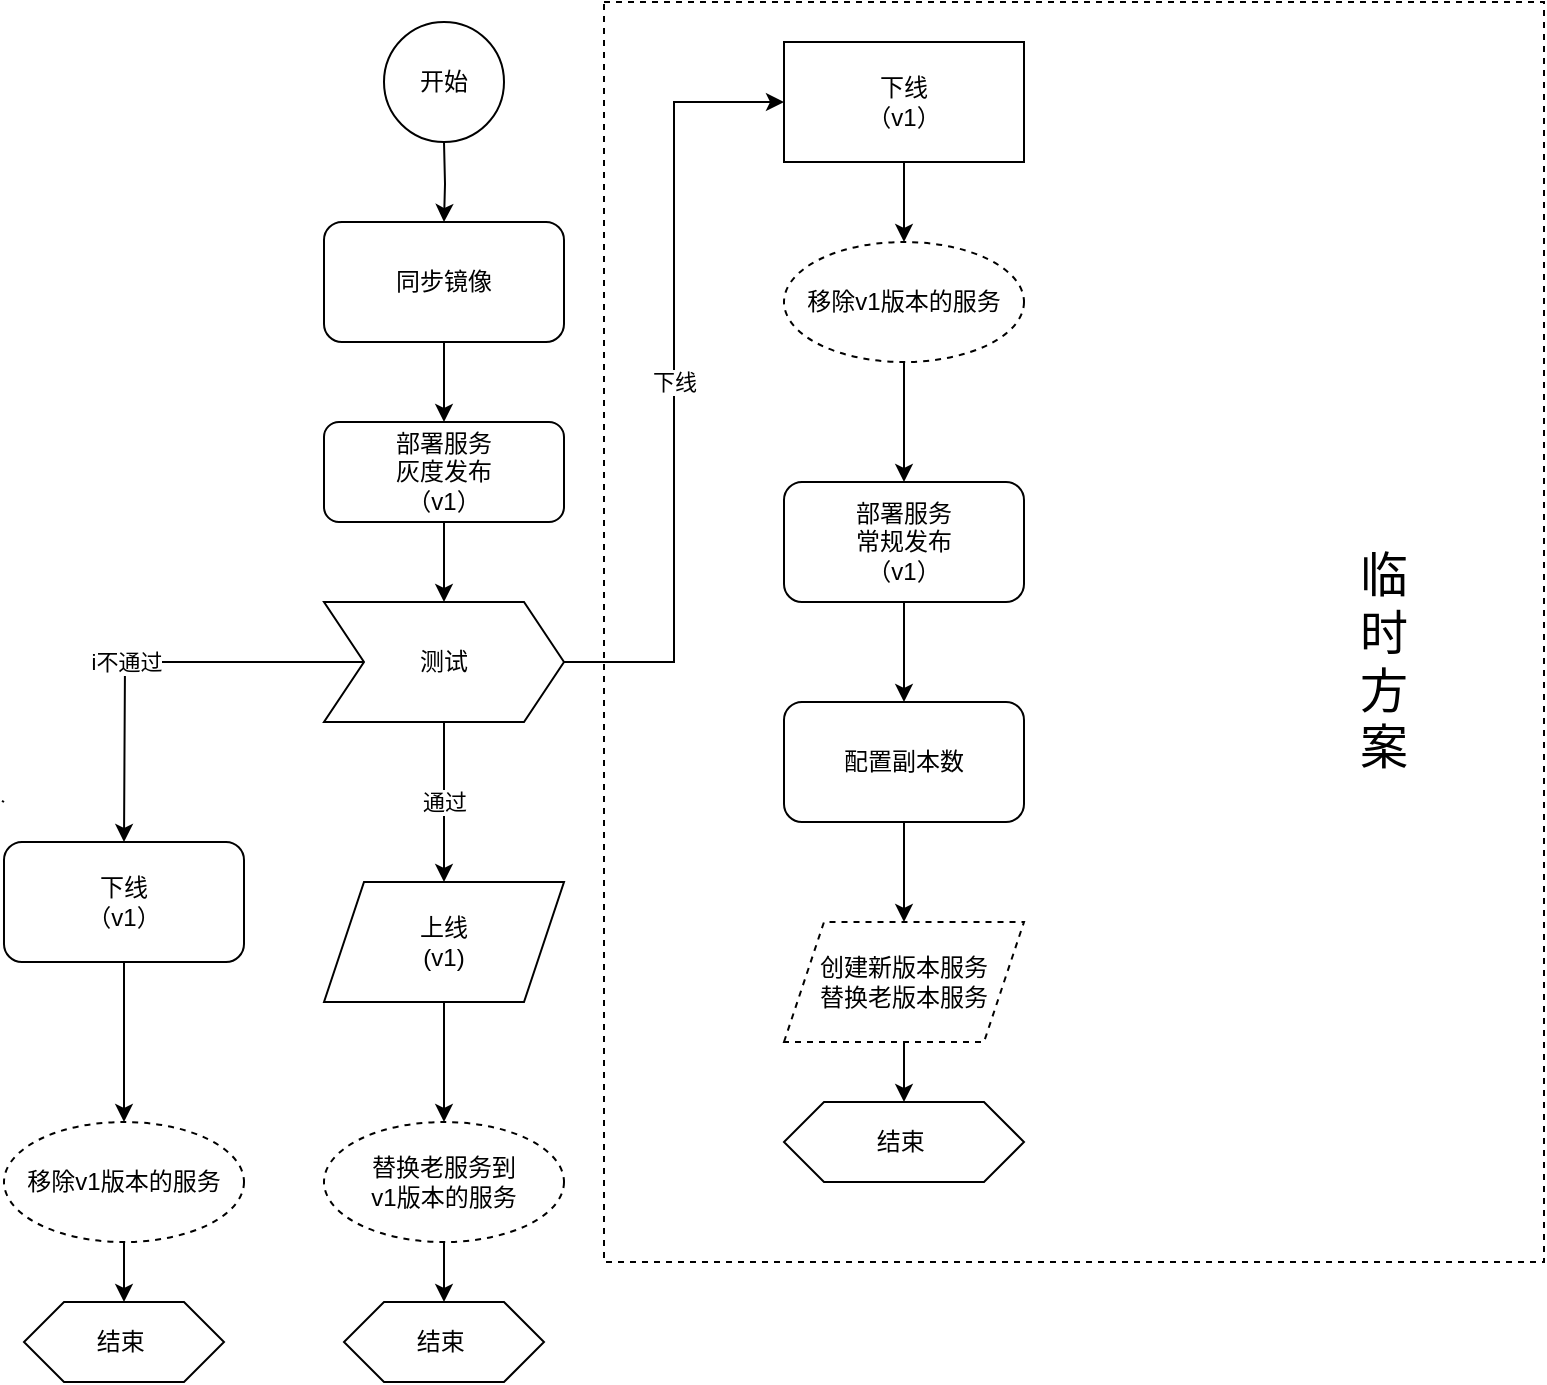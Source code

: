 <mxfile version="20.1.2" type="github">
  <diagram id="aKOXHxGFXrtELs7mGaee" name="第 1 页">
    <mxGraphModel dx="1148" dy="735" grid="1" gridSize="10" guides="1" tooltips="1" connect="1" arrows="1" fold="1" page="1" pageScale="1" pageWidth="827" pageHeight="1169" math="0" shadow="0">
      <root>
        <mxCell id="0" />
        <mxCell id="1" parent="0" />
        <mxCell id="uRnvMdXlU50FcUm2w8r_-44" value="" style="verticalLabelPosition=bottom;verticalAlign=top;html=1;shape=mxgraph.basic.rect;fillColor2=none;strokeWidth=1;size=20;indent=5;strokeColor=default;dashed=1;" vertex="1" parent="1">
          <mxGeometry x="310" y="20" width="470" height="630" as="geometry" />
        </mxCell>
        <mxCell id="uRnvMdXlU50FcUm2w8r_-13" value="" style="endArrow=none;html=1;rounded=0;" edge="1" parent="1">
          <mxGeometry width="50" height="50" relative="1" as="geometry">
            <mxPoint x="10" y="420" as="sourcePoint" />
            <mxPoint x="9" y="419.406" as="targetPoint" />
          </mxGeometry>
        </mxCell>
        <mxCell id="uRnvMdXlU50FcUm2w8r_-24" style="edgeStyle=orthogonalEdgeStyle;rounded=0;orthogonalLoop=1;jettySize=auto;html=1;" edge="1" parent="1" target="uRnvMdXlU50FcUm2w8r_-23">
          <mxGeometry relative="1" as="geometry">
            <mxPoint x="230" y="90" as="sourcePoint" />
          </mxGeometry>
        </mxCell>
        <mxCell id="uRnvMdXlU50FcUm2w8r_-22" value="开始" style="ellipse;whiteSpace=wrap;html=1;aspect=fixed;" vertex="1" parent="1">
          <mxGeometry x="200" y="30" width="60" height="60" as="geometry" />
        </mxCell>
        <mxCell id="uRnvMdXlU50FcUm2w8r_-26" style="edgeStyle=orthogonalEdgeStyle;rounded=0;orthogonalLoop=1;jettySize=auto;html=1;" edge="1" parent="1" source="uRnvMdXlU50FcUm2w8r_-23" target="uRnvMdXlU50FcUm2w8r_-25">
          <mxGeometry relative="1" as="geometry" />
        </mxCell>
        <mxCell id="uRnvMdXlU50FcUm2w8r_-23" value="同步镜像" style="rounded=1;whiteSpace=wrap;html=1;" vertex="1" parent="1">
          <mxGeometry x="170" y="130" width="120" height="60" as="geometry" />
        </mxCell>
        <mxCell id="uRnvMdXlU50FcUm2w8r_-35" style="edgeStyle=orthogonalEdgeStyle;rounded=0;orthogonalLoop=1;jettySize=auto;html=1;" edge="1" parent="1" source="uRnvMdXlU50FcUm2w8r_-25" target="uRnvMdXlU50FcUm2w8r_-34">
          <mxGeometry relative="1" as="geometry" />
        </mxCell>
        <mxCell id="uRnvMdXlU50FcUm2w8r_-25" value="部署服务&lt;br&gt;灰度发布&lt;br&gt;（v1）" style="rounded=1;whiteSpace=wrap;html=1;" vertex="1" parent="1">
          <mxGeometry x="170" y="230" width="120" height="50" as="geometry" />
        </mxCell>
        <mxCell id="uRnvMdXlU50FcUm2w8r_-41" value="通过" style="edgeStyle=orthogonalEdgeStyle;rounded=0;orthogonalLoop=1;jettySize=auto;html=1;" edge="1" parent="1" source="uRnvMdXlU50FcUm2w8r_-34" target="uRnvMdXlU50FcUm2w8r_-40">
          <mxGeometry relative="1" as="geometry" />
        </mxCell>
        <mxCell id="uRnvMdXlU50FcUm2w8r_-43" value="i不通过" style="edgeStyle=orthogonalEdgeStyle;rounded=0;orthogonalLoop=1;jettySize=auto;html=1;" edge="1" parent="1" source="uRnvMdXlU50FcUm2w8r_-34">
          <mxGeometry x="0.143" relative="1" as="geometry">
            <mxPoint x="70" y="440" as="targetPoint" />
            <mxPoint as="offset" />
          </mxGeometry>
        </mxCell>
        <mxCell id="uRnvMdXlU50FcUm2w8r_-46" value="下线" style="edgeStyle=orthogonalEdgeStyle;rounded=0;orthogonalLoop=1;jettySize=auto;html=1;entryX=0;entryY=0.5;entryDx=0;entryDy=0;" edge="1" parent="1" source="uRnvMdXlU50FcUm2w8r_-34" target="uRnvMdXlU50FcUm2w8r_-45">
          <mxGeometry relative="1" as="geometry" />
        </mxCell>
        <mxCell id="uRnvMdXlU50FcUm2w8r_-34" value="测试" style="shape=step;perimeter=stepPerimeter;whiteSpace=wrap;html=1;fixedSize=1;" vertex="1" parent="1">
          <mxGeometry x="170" y="320" width="120" height="60" as="geometry" />
        </mxCell>
        <mxCell id="uRnvMdXlU50FcUm2w8r_-69" style="edgeStyle=orthogonalEdgeStyle;rounded=0;orthogonalLoop=1;jettySize=auto;html=1;" edge="1" parent="1" source="uRnvMdXlU50FcUm2w8r_-40" target="uRnvMdXlU50FcUm2w8r_-68">
          <mxGeometry relative="1" as="geometry" />
        </mxCell>
        <mxCell id="uRnvMdXlU50FcUm2w8r_-40" value="上线&lt;br&gt;(v1)" style="shape=parallelogram;perimeter=parallelogramPerimeter;whiteSpace=wrap;html=1;fixedSize=1;" vertex="1" parent="1">
          <mxGeometry x="170" y="460" width="120" height="60" as="geometry" />
        </mxCell>
        <mxCell id="uRnvMdXlU50FcUm2w8r_-58" value="" style="edgeStyle=orthogonalEdgeStyle;rounded=0;orthogonalLoop=1;jettySize=auto;html=1;" edge="1" parent="1" source="uRnvMdXlU50FcUm2w8r_-42" target="uRnvMdXlU50FcUm2w8r_-57">
          <mxGeometry relative="1" as="geometry" />
        </mxCell>
        <mxCell id="uRnvMdXlU50FcUm2w8r_-42" value="下线&lt;br&gt;（v1）" style="rounded=1;whiteSpace=wrap;html=1;" vertex="1" parent="1">
          <mxGeometry x="10" y="440" width="120" height="60" as="geometry" />
        </mxCell>
        <mxCell id="uRnvMdXlU50FcUm2w8r_-66" style="edgeStyle=orthogonalEdgeStyle;rounded=0;orthogonalLoop=1;jettySize=auto;html=1;" edge="1" parent="1" source="uRnvMdXlU50FcUm2w8r_-45" target="uRnvMdXlU50FcUm2w8r_-64">
          <mxGeometry relative="1" as="geometry" />
        </mxCell>
        <mxCell id="uRnvMdXlU50FcUm2w8r_-45" value="下线&lt;br&gt;（v1）" style="rounded=0;whiteSpace=wrap;html=1;strokeColor=default;" vertex="1" parent="1">
          <mxGeometry x="400" y="40" width="120" height="60" as="geometry" />
        </mxCell>
        <mxCell id="uRnvMdXlU50FcUm2w8r_-52" value="" style="edgeStyle=orthogonalEdgeStyle;rounded=0;orthogonalLoop=1;jettySize=auto;html=1;" edge="1" parent="1" source="uRnvMdXlU50FcUm2w8r_-49" target="uRnvMdXlU50FcUm2w8r_-51">
          <mxGeometry relative="1" as="geometry" />
        </mxCell>
        <mxCell id="uRnvMdXlU50FcUm2w8r_-49" value="部署服务&lt;br&gt;常规发布&lt;br&gt;（v1）" style="rounded=1;whiteSpace=wrap;html=1;strokeColor=default;" vertex="1" parent="1">
          <mxGeometry x="400" y="260" width="120" height="60" as="geometry" />
        </mxCell>
        <mxCell id="uRnvMdXlU50FcUm2w8r_-54" style="edgeStyle=orthogonalEdgeStyle;rounded=0;orthogonalLoop=1;jettySize=auto;html=1;entryX=0.5;entryY=0;entryDx=0;entryDy=0;" edge="1" parent="1" source="uRnvMdXlU50FcUm2w8r_-51" target="uRnvMdXlU50FcUm2w8r_-53">
          <mxGeometry relative="1" as="geometry" />
        </mxCell>
        <mxCell id="uRnvMdXlU50FcUm2w8r_-51" value="配置副本数" style="whiteSpace=wrap;html=1;rounded=1;" vertex="1" parent="1">
          <mxGeometry x="400" y="370" width="120" height="60" as="geometry" />
        </mxCell>
        <mxCell id="uRnvMdXlU50FcUm2w8r_-56" value="" style="edgeStyle=orthogonalEdgeStyle;rounded=0;orthogonalLoop=1;jettySize=auto;html=1;" edge="1" parent="1" source="uRnvMdXlU50FcUm2w8r_-53">
          <mxGeometry relative="1" as="geometry">
            <mxPoint x="460" y="570" as="targetPoint" />
          </mxGeometry>
        </mxCell>
        <mxCell id="uRnvMdXlU50FcUm2w8r_-53" value="创建新版本服务&lt;br&gt;替换老版本服务" style="shape=parallelogram;perimeter=parallelogramPerimeter;whiteSpace=wrap;html=1;fixedSize=1;strokeColor=default;dashed=1;" vertex="1" parent="1">
          <mxGeometry x="400" y="480" width="120" height="60" as="geometry" />
        </mxCell>
        <mxCell id="uRnvMdXlU50FcUm2w8r_-62" style="edgeStyle=orthogonalEdgeStyle;rounded=0;orthogonalLoop=1;jettySize=auto;html=1;" edge="1" parent="1" source="uRnvMdXlU50FcUm2w8r_-57">
          <mxGeometry relative="1" as="geometry">
            <mxPoint x="70" y="670" as="targetPoint" />
          </mxGeometry>
        </mxCell>
        <mxCell id="uRnvMdXlU50FcUm2w8r_-57" value="移除v1版本的服务" style="ellipse;whiteSpace=wrap;html=1;rounded=1;dashed=1;" vertex="1" parent="1">
          <mxGeometry x="10" y="580" width="120" height="60" as="geometry" />
        </mxCell>
        <mxCell id="uRnvMdXlU50FcUm2w8r_-61" value="结束&amp;nbsp;" style="shape=hexagon;perimeter=hexagonPerimeter2;whiteSpace=wrap;html=1;fixedSize=1;strokeColor=default;" vertex="1" parent="1">
          <mxGeometry x="20" y="670" width="100" height="40" as="geometry" />
        </mxCell>
        <mxCell id="uRnvMdXlU50FcUm2w8r_-67" style="edgeStyle=orthogonalEdgeStyle;rounded=0;orthogonalLoop=1;jettySize=auto;html=1;" edge="1" parent="1" source="uRnvMdXlU50FcUm2w8r_-64" target="uRnvMdXlU50FcUm2w8r_-49">
          <mxGeometry relative="1" as="geometry" />
        </mxCell>
        <mxCell id="uRnvMdXlU50FcUm2w8r_-64" value="移除v1版本的服务" style="ellipse;whiteSpace=wrap;html=1;rounded=1;dashed=1;" vertex="1" parent="1">
          <mxGeometry x="400" y="140" width="120" height="60" as="geometry" />
        </mxCell>
        <mxCell id="uRnvMdXlU50FcUm2w8r_-71" value="" style="edgeStyle=orthogonalEdgeStyle;rounded=0;orthogonalLoop=1;jettySize=auto;html=1;" edge="1" parent="1" source="uRnvMdXlU50FcUm2w8r_-68" target="uRnvMdXlU50FcUm2w8r_-70">
          <mxGeometry relative="1" as="geometry" />
        </mxCell>
        <mxCell id="uRnvMdXlU50FcUm2w8r_-68" value="替换老服务到&lt;br&gt;v1版本的服务" style="ellipse;whiteSpace=wrap;html=1;rounded=1;dashed=1;" vertex="1" parent="1">
          <mxGeometry x="170" y="580" width="120" height="60" as="geometry" />
        </mxCell>
        <mxCell id="uRnvMdXlU50FcUm2w8r_-70" value="结束&amp;nbsp;" style="shape=hexagon;perimeter=hexagonPerimeter2;whiteSpace=wrap;html=1;fixedSize=1;strokeColor=default;" vertex="1" parent="1">
          <mxGeometry x="180" y="670" width="100" height="40" as="geometry" />
        </mxCell>
        <mxCell id="uRnvMdXlU50FcUm2w8r_-72" value="结束&amp;nbsp;" style="shape=hexagon;perimeter=hexagonPerimeter2;whiteSpace=wrap;html=1;fixedSize=1;strokeColor=default;" vertex="1" parent="1">
          <mxGeometry x="400" y="570" width="120" height="40" as="geometry" />
        </mxCell>
        <mxCell id="uRnvMdXlU50FcUm2w8r_-73" value="临&lt;br style=&quot;font-size: 24px;&quot;&gt;时&lt;br style=&quot;font-size: 24px;&quot;&gt;方&lt;br style=&quot;font-size: 24px;&quot;&gt;案" style="text;html=1;strokeColor=none;fillColor=none;align=center;verticalAlign=middle;whiteSpace=wrap;rounded=0;fontSize=24;" vertex="1" parent="1">
          <mxGeometry x="670" y="110" width="60" height="480" as="geometry" />
        </mxCell>
      </root>
    </mxGraphModel>
  </diagram>
</mxfile>
